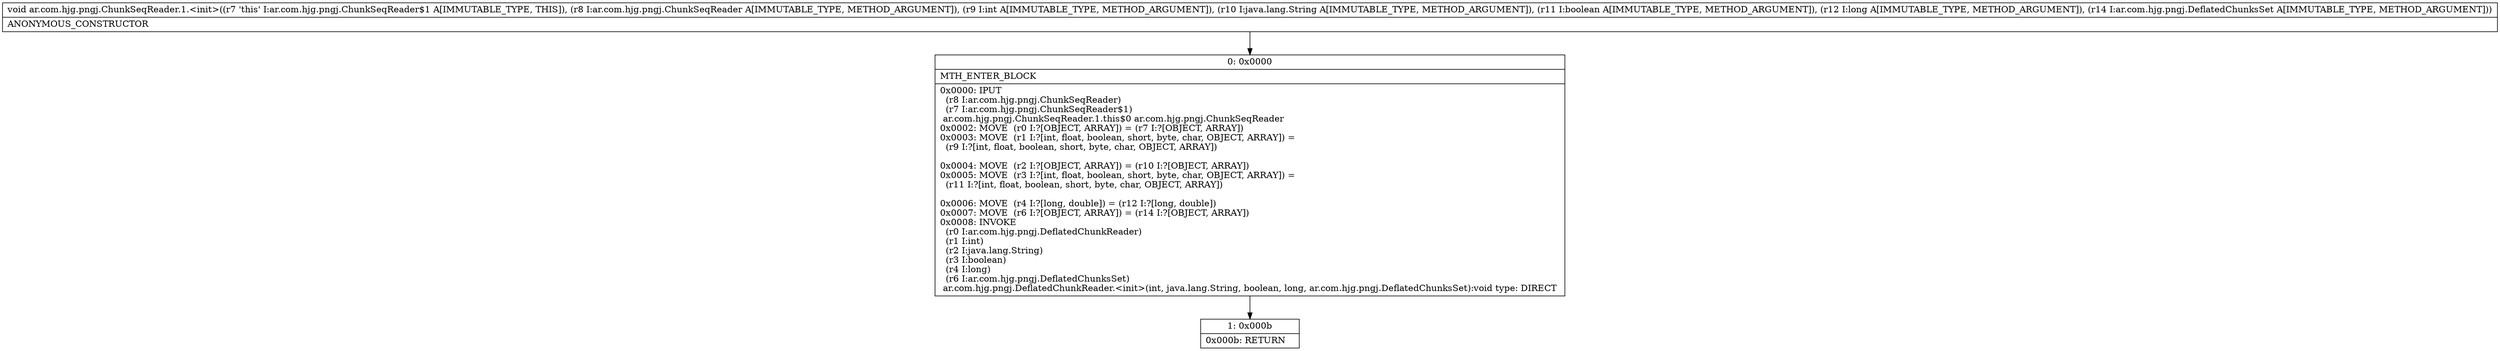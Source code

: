 digraph "CFG forar.com.hjg.pngj.ChunkSeqReader.1.\<init\>(Lar\/com\/hjg\/pngj\/ChunkSeqReader;ILjava\/lang\/String;ZJLar\/com\/hjg\/pngj\/DeflatedChunksSet;)V" {
Node_0 [shape=record,label="{0\:\ 0x0000|MTH_ENTER_BLOCK\l|0x0000: IPUT  \l  (r8 I:ar.com.hjg.pngj.ChunkSeqReader)\l  (r7 I:ar.com.hjg.pngj.ChunkSeqReader$1)\l ar.com.hjg.pngj.ChunkSeqReader.1.this$0 ar.com.hjg.pngj.ChunkSeqReader \l0x0002: MOVE  (r0 I:?[OBJECT, ARRAY]) = (r7 I:?[OBJECT, ARRAY]) \l0x0003: MOVE  (r1 I:?[int, float, boolean, short, byte, char, OBJECT, ARRAY]) = \l  (r9 I:?[int, float, boolean, short, byte, char, OBJECT, ARRAY])\l \l0x0004: MOVE  (r2 I:?[OBJECT, ARRAY]) = (r10 I:?[OBJECT, ARRAY]) \l0x0005: MOVE  (r3 I:?[int, float, boolean, short, byte, char, OBJECT, ARRAY]) = \l  (r11 I:?[int, float, boolean, short, byte, char, OBJECT, ARRAY])\l \l0x0006: MOVE  (r4 I:?[long, double]) = (r12 I:?[long, double]) \l0x0007: MOVE  (r6 I:?[OBJECT, ARRAY]) = (r14 I:?[OBJECT, ARRAY]) \l0x0008: INVOKE  \l  (r0 I:ar.com.hjg.pngj.DeflatedChunkReader)\l  (r1 I:int)\l  (r2 I:java.lang.String)\l  (r3 I:boolean)\l  (r4 I:long)\l  (r6 I:ar.com.hjg.pngj.DeflatedChunksSet)\l ar.com.hjg.pngj.DeflatedChunkReader.\<init\>(int, java.lang.String, boolean, long, ar.com.hjg.pngj.DeflatedChunksSet):void type: DIRECT \l}"];
Node_1 [shape=record,label="{1\:\ 0x000b|0x000b: RETURN   \l}"];
MethodNode[shape=record,label="{void ar.com.hjg.pngj.ChunkSeqReader.1.\<init\>((r7 'this' I:ar.com.hjg.pngj.ChunkSeqReader$1 A[IMMUTABLE_TYPE, THIS]), (r8 I:ar.com.hjg.pngj.ChunkSeqReader A[IMMUTABLE_TYPE, METHOD_ARGUMENT]), (r9 I:int A[IMMUTABLE_TYPE, METHOD_ARGUMENT]), (r10 I:java.lang.String A[IMMUTABLE_TYPE, METHOD_ARGUMENT]), (r11 I:boolean A[IMMUTABLE_TYPE, METHOD_ARGUMENT]), (r12 I:long A[IMMUTABLE_TYPE, METHOD_ARGUMENT]), (r14 I:ar.com.hjg.pngj.DeflatedChunksSet A[IMMUTABLE_TYPE, METHOD_ARGUMENT]))  | ANONYMOUS_CONSTRUCTOR\l}"];
MethodNode -> Node_0;
Node_0 -> Node_1;
}

